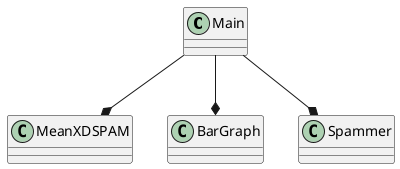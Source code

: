 @startuml
'https://plantuml.com/sequence-diagram

Main --* MeanXDSPAM
Main --* BarGraph
Main --* Spammer
@enduml